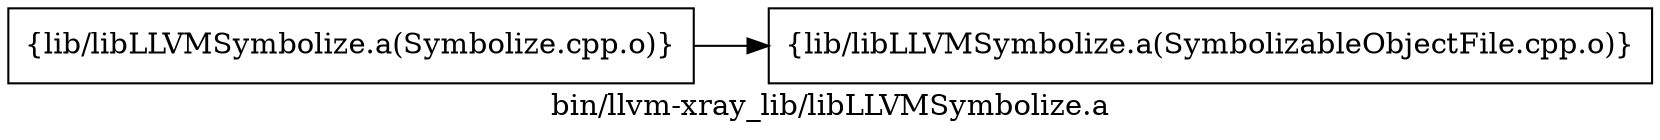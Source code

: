 digraph "bin/llvm-xray_lib/libLLVMSymbolize.a" {
	label="bin/llvm-xray_lib/libLLVMSymbolize.a";
	rankdir=LR;
	{ rank=same; Node0x562d9a71bce8;  }

	Node0x562d9a71bce8 [shape=record,shape=box,group=0,label="{lib/libLLVMSymbolize.a(Symbolize.cpp.o)}"];
	Node0x562d9a71bce8 -> Node0x562d9a729168;
	Node0x562d9a729168 [shape=record,shape=box,group=0,label="{lib/libLLVMSymbolize.a(SymbolizableObjectFile.cpp.o)}"];
}
